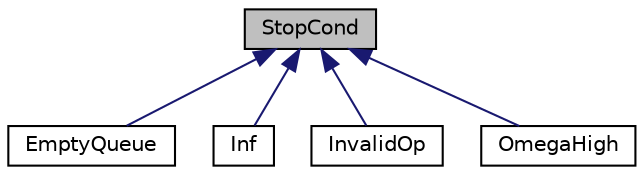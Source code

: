digraph G
{
  edge [fontname="Helvetica",fontsize="10",labelfontname="Helvetica",labelfontsize="10"];
  node [fontname="Helvetica",fontsize="10",shape=record];
  Node1 [label="StopCond",height=0.2,width=0.4,color="black", fillcolor="grey75", style="filled" fontcolor="black"];
  Node1 -> Node2 [dir=back,color="midnightblue",fontsize="10",style="solid",fontname="Helvetica"];
  Node2 [label="EmptyQueue",height=0.2,width=0.4,color="black", fillcolor="white", style="filled",URL="$classEmptyQueue.html"];
  Node1 -> Node3 [dir=back,color="midnightblue",fontsize="10",style="solid",fontname="Helvetica"];
  Node3 [label="Inf",height=0.2,width=0.4,color="black", fillcolor="white", style="filled",URL="$classInf.html"];
  Node1 -> Node4 [dir=back,color="midnightblue",fontsize="10",style="solid",fontname="Helvetica"];
  Node4 [label="InvalidOp",height=0.2,width=0.4,color="black", fillcolor="white", style="filled",URL="$classInvalidOp.html"];
  Node1 -> Node5 [dir=back,color="midnightblue",fontsize="10",style="solid",fontname="Helvetica"];
  Node5 [label="OmegaHigh",height=0.2,width=0.4,color="black", fillcolor="white", style="filled",URL="$classOmegaHigh.html"];
}
